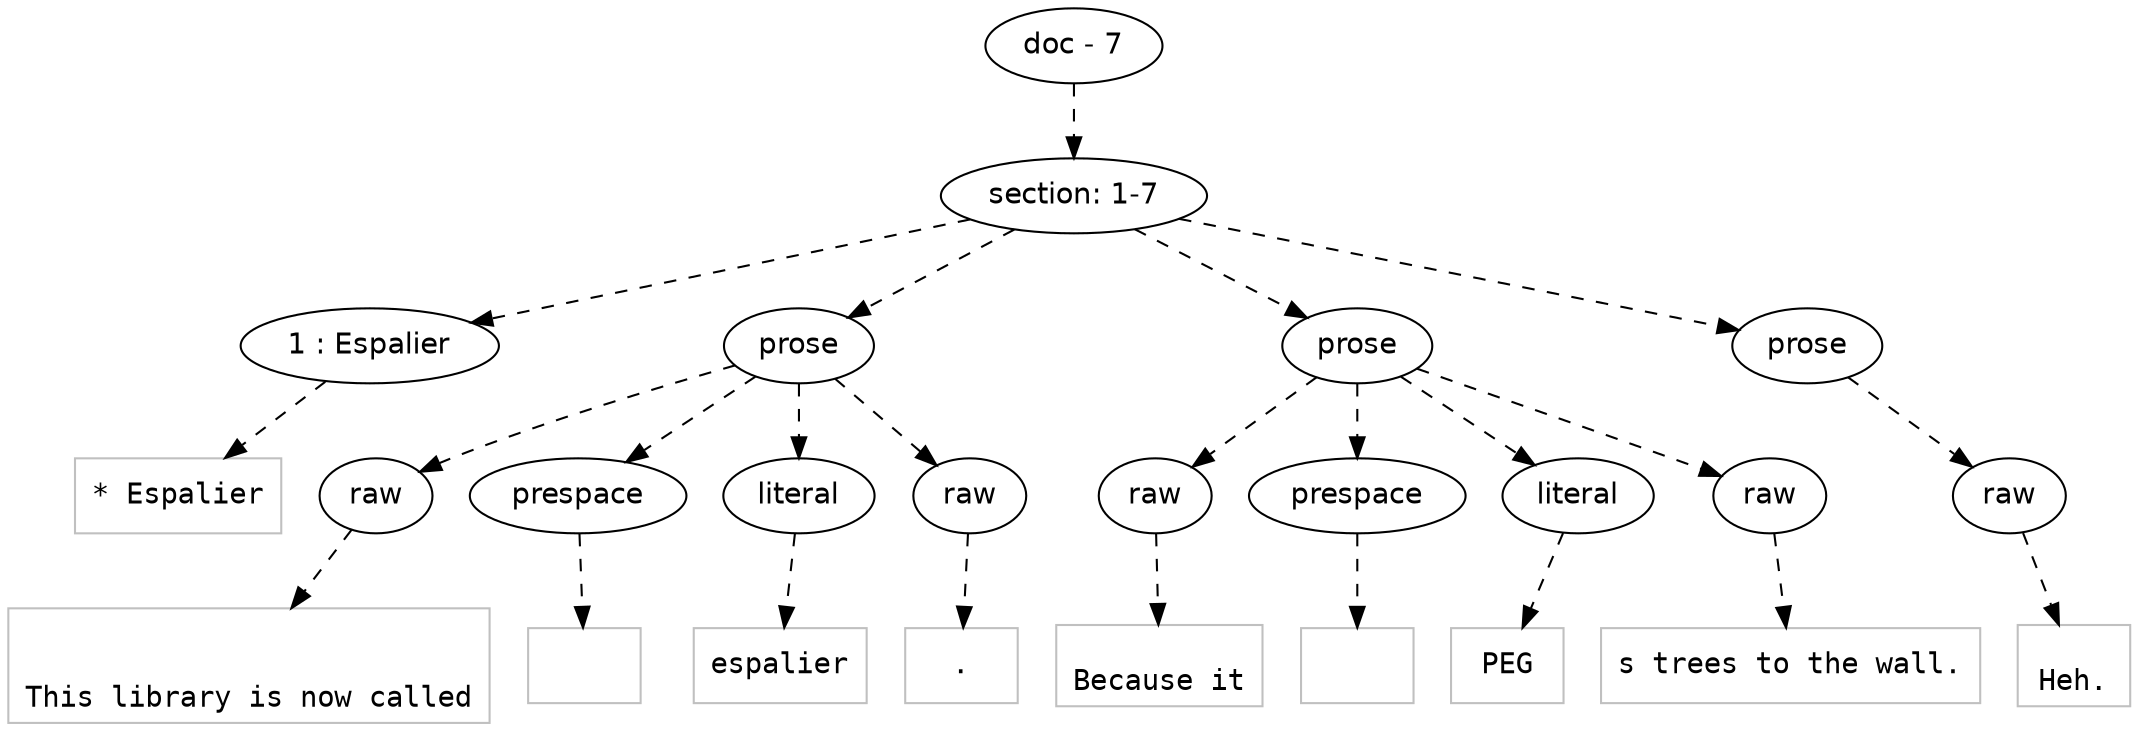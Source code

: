 digraph lpegNode {

node [fontname=Helvetica]
edge [style=dashed]

doc_0 [label="doc - 7"]


doc_0 -> { section_1}
{rank=same; section_1}

section_1 [label="section: 1-7"]


// END RANK doc_0

section_1 -> { header_2 prose_3 prose_4 prose_5}
{rank=same; header_2 prose_3 prose_4 prose_5}

header_2 [label="1 : Espalier"]

prose_3 [label="prose"]

prose_4 [label="prose"]

prose_5 [label="prose"]


// END RANK section_1

header_2 -> leaf_6
leaf_6  [color=Gray,shape=rectangle,fontname=Inconsolata,label="* Espalier"]
// END RANK header_2

prose_3 -> { raw_7 prespace_8 literal_9 raw_10}
{rank=same; raw_7 prespace_8 literal_9 raw_10}

raw_7 [label="raw"]

prespace_8 [label="prespace"]

literal_9 [label="literal"]

raw_10 [label="raw"]


// END RANK prose_3

raw_7 -> leaf_11
leaf_11  [color=Gray,shape=rectangle,fontname=Inconsolata,label="

This library is now called"]
// END RANK raw_7

prespace_8 -> leaf_12
leaf_12  [color=Gray,shape=rectangle,fontname=Inconsolata,label=" "]
// END RANK prespace_8

literal_9 -> leaf_13
leaf_13  [color=Gray,shape=rectangle,fontname=Inconsolata,label="espalier"]
// END RANK literal_9

raw_10 -> leaf_14
leaf_14  [color=Gray,shape=rectangle,fontname=Inconsolata,label=".
"]
// END RANK raw_10

prose_4 -> { raw_15 prespace_16 literal_17 raw_18}
{rank=same; raw_15 prespace_16 literal_17 raw_18}

raw_15 [label="raw"]

prespace_16 [label="prespace"]

literal_17 [label="literal"]

raw_18 [label="raw"]


// END RANK prose_4

raw_15 -> leaf_19
leaf_19  [color=Gray,shape=rectangle,fontname=Inconsolata,label="
Because it"]
// END RANK raw_15

prespace_16 -> leaf_20
leaf_20  [color=Gray,shape=rectangle,fontname=Inconsolata,label=" "]
// END RANK prespace_16

literal_17 -> leaf_21
leaf_21  [color=Gray,shape=rectangle,fontname=Inconsolata,label="PEG"]
// END RANK literal_17

raw_18 -> leaf_22
leaf_22  [color=Gray,shape=rectangle,fontname=Inconsolata,label="s trees to the wall.
"]
// END RANK raw_18

prose_5 -> { raw_23}
{rank=same; raw_23}

raw_23 [label="raw"]


// END RANK prose_5

raw_23 -> leaf_24
leaf_24  [color=Gray,shape=rectangle,fontname=Inconsolata,label="
Heh."]
// END RANK raw_23


}
